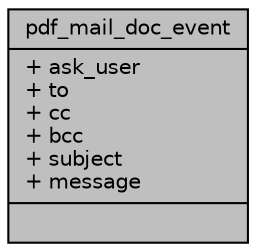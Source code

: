 digraph "pdf_mail_doc_event"
{
 // LATEX_PDF_SIZE
  edge [fontname="Helvetica",fontsize="10",labelfontname="Helvetica",labelfontsize="10"];
  node [fontname="Helvetica",fontsize="10",shape=record];
  Node1 [label="{pdf_mail_doc_event\n|+ ask_user\l+ to\l+ cc\l+ bcc\l+ subject\l+ message\l|}",height=0.2,width=0.4,color="black", fillcolor="grey75", style="filled", fontcolor="black",tooltip=" "];
}
